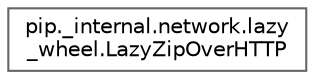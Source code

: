 digraph "Graphical Class Hierarchy"
{
 // LATEX_PDF_SIZE
  bgcolor="transparent";
  edge [fontname=Helvetica,fontsize=10,labelfontname=Helvetica,labelfontsize=10];
  node [fontname=Helvetica,fontsize=10,shape=box,height=0.2,width=0.4];
  rankdir="LR";
  Node0 [id="Node000000",label="pip._internal.network.lazy\l_wheel.LazyZipOverHTTP",height=0.2,width=0.4,color="grey40", fillcolor="white", style="filled",URL="$classpip_1_1__internal_1_1network_1_1lazy__wheel_1_1_lazy_zip_over_h_t_t_p.html",tooltip=" "];
}
